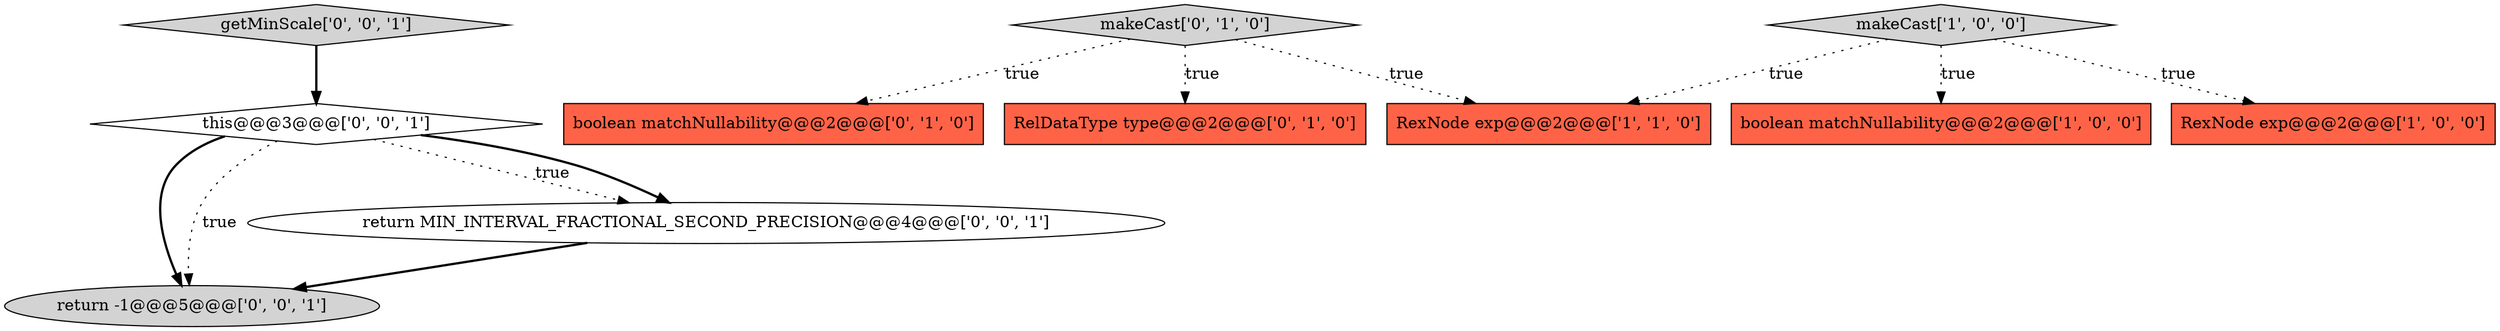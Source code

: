 digraph {
9 [style = filled, label = "return -1@@@5@@@['0', '0', '1']", fillcolor = lightgray, shape = ellipse image = "AAA0AAABBB3BBB"];
8 [style = filled, label = "this@@@3@@@['0', '0', '1']", fillcolor = white, shape = diamond image = "AAA0AAABBB3BBB"];
1 [style = filled, label = "makeCast['1', '0', '0']", fillcolor = lightgray, shape = diamond image = "AAA0AAABBB1BBB"];
5 [style = filled, label = "RelDataType type@@@2@@@['0', '1', '0']", fillcolor = tomato, shape = box image = "AAA0AAABBB2BBB"];
10 [style = filled, label = "return MIN_INTERVAL_FRACTIONAL_SECOND_PRECISION@@@4@@@['0', '0', '1']", fillcolor = white, shape = ellipse image = "AAA0AAABBB3BBB"];
3 [style = filled, label = "RexNode exp@@@2@@@['1', '1', '0']", fillcolor = tomato, shape = box image = "AAA0AAABBB1BBB"];
0 [style = filled, label = "boolean matchNullability@@@2@@@['1', '0', '0']", fillcolor = tomato, shape = box image = "AAA0AAABBB1BBB"];
2 [style = filled, label = "RexNode exp@@@2@@@['1', '0', '0']", fillcolor = tomato, shape = box image = "AAA0AAABBB1BBB"];
6 [style = filled, label = "boolean matchNullability@@@2@@@['0', '1', '0']", fillcolor = tomato, shape = box image = "AAA0AAABBB2BBB"];
7 [style = filled, label = "getMinScale['0', '0', '1']", fillcolor = lightgray, shape = diamond image = "AAA0AAABBB3BBB"];
4 [style = filled, label = "makeCast['0', '1', '0']", fillcolor = lightgray, shape = diamond image = "AAA0AAABBB2BBB"];
4->5 [style = dotted, label="true"];
1->2 [style = dotted, label="true"];
8->10 [style = dotted, label="true"];
1->3 [style = dotted, label="true"];
7->8 [style = bold, label=""];
8->9 [style = bold, label=""];
4->6 [style = dotted, label="true"];
4->3 [style = dotted, label="true"];
8->10 [style = bold, label=""];
1->0 [style = dotted, label="true"];
10->9 [style = bold, label=""];
8->9 [style = dotted, label="true"];
}
